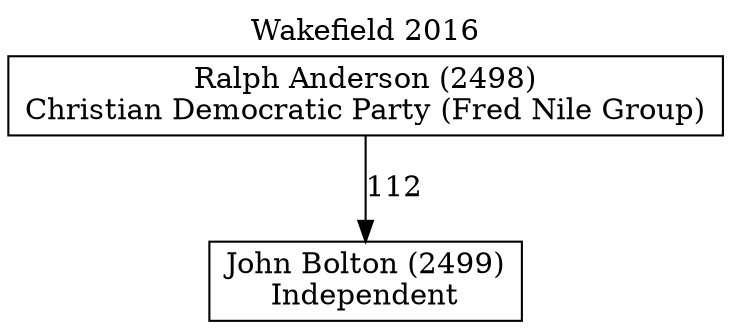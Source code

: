 // House preference flow
digraph "John Bolton (2499)_Wakefield_2016" {
	graph [label="Wakefield 2016" labelloc=t mclimit=10]
	node [shape=box]
	"John Bolton (2499)" [label="John Bolton (2499)
Independent"]
	"Ralph Anderson (2498)" [label="Ralph Anderson (2498)
Christian Democratic Party (Fred Nile Group)"]
	"Ralph Anderson (2498)" -> "John Bolton (2499)" [label=112]
}
